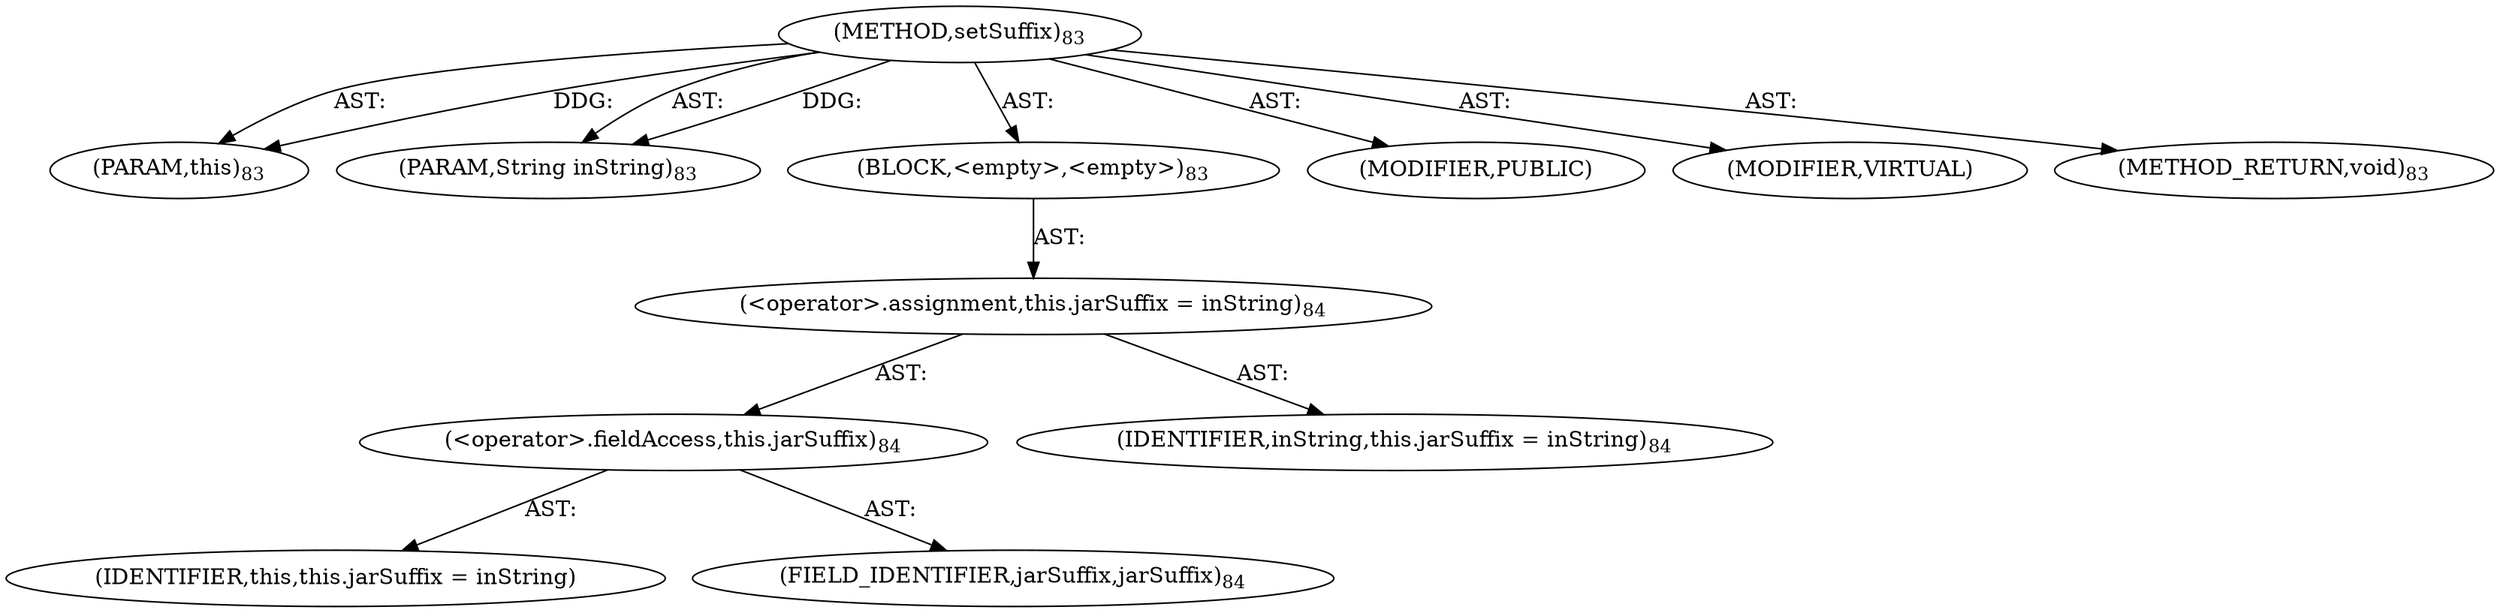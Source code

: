 digraph "setSuffix" {  
"111669149696" [label = <(METHOD,setSuffix)<SUB>83</SUB>> ]
"115964116995" [label = <(PARAM,this)<SUB>83</SUB>> ]
"115964116996" [label = <(PARAM,String inString)<SUB>83</SUB>> ]
"25769803776" [label = <(BLOCK,&lt;empty&gt;,&lt;empty&gt;)<SUB>83</SUB>> ]
"30064771072" [label = <(&lt;operator&gt;.assignment,this.jarSuffix = inString)<SUB>84</SUB>> ]
"30064771073" [label = <(&lt;operator&gt;.fieldAccess,this.jarSuffix)<SUB>84</SUB>> ]
"68719476743" [label = <(IDENTIFIER,this,this.jarSuffix = inString)> ]
"55834574848" [label = <(FIELD_IDENTIFIER,jarSuffix,jarSuffix)<SUB>84</SUB>> ]
"68719476744" [label = <(IDENTIFIER,inString,this.jarSuffix = inString)<SUB>84</SUB>> ]
"133143986183" [label = <(MODIFIER,PUBLIC)> ]
"133143986184" [label = <(MODIFIER,VIRTUAL)> ]
"128849018880" [label = <(METHOD_RETURN,void)<SUB>83</SUB>> ]
  "111669149696" -> "115964116995"  [ label = "AST: "] 
  "111669149696" -> "115964116996"  [ label = "AST: "] 
  "111669149696" -> "25769803776"  [ label = "AST: "] 
  "111669149696" -> "133143986183"  [ label = "AST: "] 
  "111669149696" -> "133143986184"  [ label = "AST: "] 
  "111669149696" -> "128849018880"  [ label = "AST: "] 
  "25769803776" -> "30064771072"  [ label = "AST: "] 
  "30064771072" -> "30064771073"  [ label = "AST: "] 
  "30064771072" -> "68719476744"  [ label = "AST: "] 
  "30064771073" -> "68719476743"  [ label = "AST: "] 
  "30064771073" -> "55834574848"  [ label = "AST: "] 
  "111669149696" -> "115964116995"  [ label = "DDG: "] 
  "111669149696" -> "115964116996"  [ label = "DDG: "] 
}
